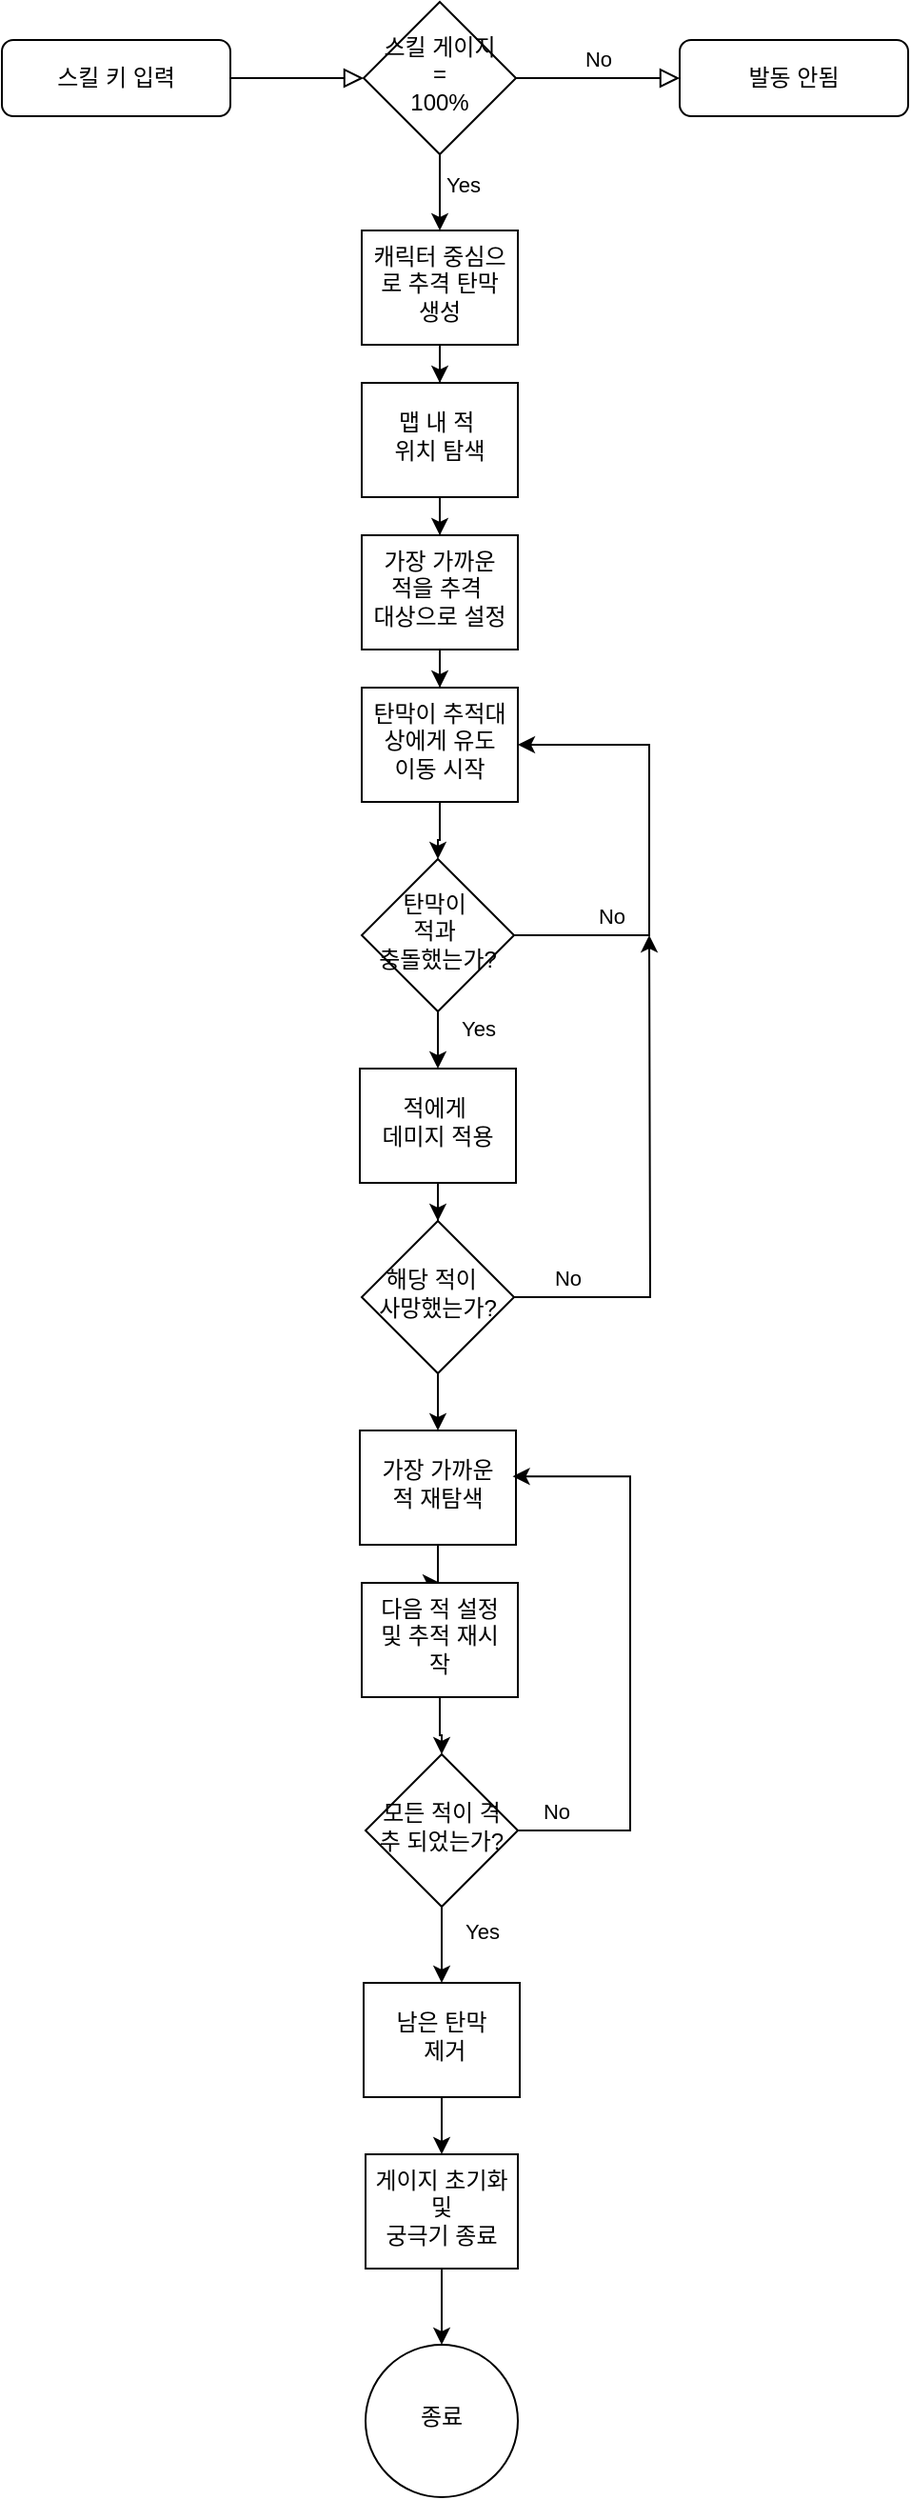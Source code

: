 <mxfile version="26.2.15">
  <diagram id="C5RBs43oDa-KdzZeNtuy" name="Page-1">
    <mxGraphModel dx="728" dy="1197" grid="1" gridSize="10" guides="1" tooltips="1" connect="1" arrows="1" fold="1" page="1" pageScale="1" pageWidth="827" pageHeight="1169" math="0" shadow="0">
      <root>
        <mxCell id="WIyWlLk6GJQsqaUBKTNV-0" />
        <mxCell id="WIyWlLk6GJQsqaUBKTNV-1" parent="WIyWlLk6GJQsqaUBKTNV-0" />
        <mxCell id="Sx7OYAeMRz-s90Dy4aZV-8" value="" style="rounded=0;html=1;jettySize=auto;orthogonalLoop=1;fontSize=11;endArrow=block;endFill=0;endSize=8;strokeWidth=1;shadow=0;labelBackgroundColor=none;edgeStyle=orthogonalEdgeStyle;" parent="WIyWlLk6GJQsqaUBKTNV-1" source="Sx7OYAeMRz-s90Dy4aZV-9" target="Sx7OYAeMRz-s90Dy4aZV-13" edge="1">
          <mxGeometry relative="1" as="geometry" />
        </mxCell>
        <mxCell id="Sx7OYAeMRz-s90Dy4aZV-9" value="스킬 키 입력" style="rounded=1;whiteSpace=wrap;html=1;fontSize=12;glass=0;strokeWidth=1;shadow=0;" parent="WIyWlLk6GJQsqaUBKTNV-1" vertex="1">
          <mxGeometry x="30" y="50" width="120" height="40" as="geometry" />
        </mxCell>
        <mxCell id="Sx7OYAeMRz-s90Dy4aZV-10" value="No" style="edgeStyle=orthogonalEdgeStyle;rounded=0;html=1;jettySize=auto;orthogonalLoop=1;fontSize=11;endArrow=block;endFill=0;endSize=8;strokeWidth=1;shadow=0;labelBackgroundColor=none;" parent="WIyWlLk6GJQsqaUBKTNV-1" source="Sx7OYAeMRz-s90Dy4aZV-13" target="Sx7OYAeMRz-s90Dy4aZV-14" edge="1">
          <mxGeometry y="10" relative="1" as="geometry">
            <mxPoint as="offset" />
          </mxGeometry>
        </mxCell>
        <mxCell id="Sx7OYAeMRz-s90Dy4aZV-11" value="" style="edgeStyle=orthogonalEdgeStyle;rounded=0;orthogonalLoop=1;jettySize=auto;html=1;" parent="WIyWlLk6GJQsqaUBKTNV-1" source="Sx7OYAeMRz-s90Dy4aZV-13" target="Sx7OYAeMRz-s90Dy4aZV-15" edge="1">
          <mxGeometry relative="1" as="geometry" />
        </mxCell>
        <mxCell id="Sx7OYAeMRz-s90Dy4aZV-12" value="Yes" style="edgeLabel;html=1;align=center;verticalAlign=middle;resizable=0;points=[];" parent="Sx7OYAeMRz-s90Dy4aZV-11" vertex="1" connectable="0">
          <mxGeometry x="-0.209" y="2" relative="1" as="geometry">
            <mxPoint x="10" as="offset" />
          </mxGeometry>
        </mxCell>
        <mxCell id="Sx7OYAeMRz-s90Dy4aZV-13" value="스킬 게이지&lt;div&gt;=&lt;/div&gt;&lt;div&gt;100%&lt;/div&gt;" style="rhombus;whiteSpace=wrap;html=1;shadow=0;fontFamily=Helvetica;fontSize=12;align=center;strokeWidth=1;spacing=6;spacingTop=-4;" parent="WIyWlLk6GJQsqaUBKTNV-1" vertex="1">
          <mxGeometry x="220" y="30" width="80" height="80" as="geometry" />
        </mxCell>
        <mxCell id="Sx7OYAeMRz-s90Dy4aZV-14" value="발동 안됨" style="rounded=1;whiteSpace=wrap;html=1;fontSize=12;glass=0;strokeWidth=1;shadow=0;" parent="WIyWlLk6GJQsqaUBKTNV-1" vertex="1">
          <mxGeometry x="386" y="50" width="120" height="40" as="geometry" />
        </mxCell>
        <mxCell id="Sx7OYAeMRz-s90Dy4aZV-17" value="" style="edgeStyle=orthogonalEdgeStyle;rounded=0;orthogonalLoop=1;jettySize=auto;html=1;" parent="WIyWlLk6GJQsqaUBKTNV-1" source="Sx7OYAeMRz-s90Dy4aZV-15" target="Sx7OYAeMRz-s90Dy4aZV-16" edge="1">
          <mxGeometry relative="1" as="geometry" />
        </mxCell>
        <mxCell id="Sx7OYAeMRz-s90Dy4aZV-15" value="캐릭터 중심으로 추격 탄막 생성" style="whiteSpace=wrap;html=1;shadow=0;strokeWidth=1;spacing=6;spacingTop=-4;" parent="WIyWlLk6GJQsqaUBKTNV-1" vertex="1">
          <mxGeometry x="219" y="150" width="82" height="60" as="geometry" />
        </mxCell>
        <mxCell id="Sx7OYAeMRz-s90Dy4aZV-19" value="" style="edgeStyle=orthogonalEdgeStyle;rounded=0;orthogonalLoop=1;jettySize=auto;html=1;" parent="WIyWlLk6GJQsqaUBKTNV-1" source="Sx7OYAeMRz-s90Dy4aZV-16" target="Sx7OYAeMRz-s90Dy4aZV-18" edge="1">
          <mxGeometry relative="1" as="geometry" />
        </mxCell>
        <mxCell id="Sx7OYAeMRz-s90Dy4aZV-16" value="맵 내 적&amp;nbsp;&lt;div&gt;위치 탐색&lt;/div&gt;" style="whiteSpace=wrap;html=1;shadow=0;strokeWidth=1;spacing=6;spacingTop=-4;" parent="WIyWlLk6GJQsqaUBKTNV-1" vertex="1">
          <mxGeometry x="219" y="230" width="82" height="60" as="geometry" />
        </mxCell>
        <mxCell id="Sx7OYAeMRz-s90Dy4aZV-21" value="" style="edgeStyle=orthogonalEdgeStyle;rounded=0;orthogonalLoop=1;jettySize=auto;html=1;" parent="WIyWlLk6GJQsqaUBKTNV-1" source="Sx7OYAeMRz-s90Dy4aZV-18" target="Sx7OYAeMRz-s90Dy4aZV-20" edge="1">
          <mxGeometry relative="1" as="geometry" />
        </mxCell>
        <mxCell id="Sx7OYAeMRz-s90Dy4aZV-18" value="가장 가까운 적을 추격&amp;nbsp;&lt;div&gt;대상으로 설정&lt;/div&gt;" style="whiteSpace=wrap;html=1;shadow=0;strokeWidth=1;spacing=6;spacingTop=-4;" parent="WIyWlLk6GJQsqaUBKTNV-1" vertex="1">
          <mxGeometry x="219" y="310" width="82" height="60" as="geometry" />
        </mxCell>
        <mxCell id="Sx7OYAeMRz-s90Dy4aZV-25" value="" style="edgeStyle=orthogonalEdgeStyle;rounded=0;orthogonalLoop=1;jettySize=auto;html=1;" parent="WIyWlLk6GJQsqaUBKTNV-1" source="Sx7OYAeMRz-s90Dy4aZV-20" target="Sx7OYAeMRz-s90Dy4aZV-24" edge="1">
          <mxGeometry relative="1" as="geometry" />
        </mxCell>
        <mxCell id="Sx7OYAeMRz-s90Dy4aZV-20" value="탄막이 추적대상에게 유도 이동 시작" style="whiteSpace=wrap;html=1;shadow=0;strokeWidth=1;spacing=6;spacingTop=-4;" parent="WIyWlLk6GJQsqaUBKTNV-1" vertex="1">
          <mxGeometry x="219" y="390" width="82" height="60" as="geometry" />
        </mxCell>
        <mxCell id="Sx7OYAeMRz-s90Dy4aZV-27" value="" style="edgeStyle=orthogonalEdgeStyle;rounded=0;orthogonalLoop=1;jettySize=auto;html=1;" parent="WIyWlLk6GJQsqaUBKTNV-1" source="Sx7OYAeMRz-s90Dy4aZV-24" target="Sx7OYAeMRz-s90Dy4aZV-20" edge="1">
          <mxGeometry relative="1" as="geometry">
            <mxPoint x="330" y="430" as="targetPoint" />
            <Array as="points">
              <mxPoint x="370" y="520" />
              <mxPoint x="370" y="420" />
            </Array>
          </mxGeometry>
        </mxCell>
        <mxCell id="Sx7OYAeMRz-s90Dy4aZV-31" value="No" style="edgeLabel;html=1;align=center;verticalAlign=middle;resizable=0;points=[];" parent="Sx7OYAeMRz-s90Dy4aZV-27" vertex="1" connectable="0">
          <mxGeometry x="-0.338" y="-1" relative="1" as="geometry">
            <mxPoint x="-21" y="-2" as="offset" />
          </mxGeometry>
        </mxCell>
        <mxCell id="Sx7OYAeMRz-s90Dy4aZV-33" value="" style="edgeStyle=orthogonalEdgeStyle;rounded=0;orthogonalLoop=1;jettySize=auto;html=1;" parent="WIyWlLk6GJQsqaUBKTNV-1" source="Sx7OYAeMRz-s90Dy4aZV-24" target="Sx7OYAeMRz-s90Dy4aZV-34" edge="1">
          <mxGeometry relative="1" as="geometry">
            <mxPoint x="259" y="650" as="targetPoint" />
          </mxGeometry>
        </mxCell>
        <mxCell id="Sx7OYAeMRz-s90Dy4aZV-41" value="Yes" style="edgeLabel;html=1;align=center;verticalAlign=middle;resizable=0;points=[];" parent="Sx7OYAeMRz-s90Dy4aZV-33" vertex="1" connectable="0">
          <mxGeometry x="-0.637" relative="1" as="geometry">
            <mxPoint x="21" as="offset" />
          </mxGeometry>
        </mxCell>
        <mxCell id="Sx7OYAeMRz-s90Dy4aZV-24" value="탄막이&amp;nbsp;&lt;div&gt;적과&amp;nbsp;&lt;/div&gt;&lt;div&gt;충돌했는가?&lt;/div&gt;" style="rhombus;whiteSpace=wrap;html=1;shadow=0;strokeWidth=1;spacing=6;spacingTop=-4;" parent="WIyWlLk6GJQsqaUBKTNV-1" vertex="1">
          <mxGeometry x="219" y="480" width="80" height="80" as="geometry" />
        </mxCell>
        <mxCell id="Sx7OYAeMRz-s90Dy4aZV-36" value="" style="edgeStyle=orthogonalEdgeStyle;rounded=0;orthogonalLoop=1;jettySize=auto;html=1;" parent="WIyWlLk6GJQsqaUBKTNV-1" source="Sx7OYAeMRz-s90Dy4aZV-34" target="Sx7OYAeMRz-s90Dy4aZV-35" edge="1">
          <mxGeometry relative="1" as="geometry" />
        </mxCell>
        <mxCell id="Sx7OYAeMRz-s90Dy4aZV-34" value="적에게&amp;nbsp;&lt;div&gt;데미지 적용&lt;/div&gt;" style="whiteSpace=wrap;html=1;shadow=0;strokeWidth=1;spacing=6;spacingTop=-4;" parent="WIyWlLk6GJQsqaUBKTNV-1" vertex="1">
          <mxGeometry x="218" y="590" width="82" height="60" as="geometry" />
        </mxCell>
        <mxCell id="Sx7OYAeMRz-s90Dy4aZV-38" value="" style="edgeStyle=orthogonalEdgeStyle;rounded=0;orthogonalLoop=1;jettySize=auto;html=1;" parent="WIyWlLk6GJQsqaUBKTNV-1" source="Sx7OYAeMRz-s90Dy4aZV-35" edge="1">
          <mxGeometry relative="1" as="geometry">
            <mxPoint x="370" y="520" as="targetPoint" />
          </mxGeometry>
        </mxCell>
        <mxCell id="Sx7OYAeMRz-s90Dy4aZV-40" value="No" style="edgeLabel;html=1;align=center;verticalAlign=middle;resizable=0;points=[];" parent="Sx7OYAeMRz-s90Dy4aZV-38" vertex="1" connectable="0">
          <mxGeometry x="-0.787" y="-1" relative="1" as="geometry">
            <mxPoint y="-11" as="offset" />
          </mxGeometry>
        </mxCell>
        <mxCell id="Sx7OYAeMRz-s90Dy4aZV-43" value="" style="edgeStyle=orthogonalEdgeStyle;rounded=0;orthogonalLoop=1;jettySize=auto;html=1;" parent="WIyWlLk6GJQsqaUBKTNV-1" source="Sx7OYAeMRz-s90Dy4aZV-35" target="Sx7OYAeMRz-s90Dy4aZV-44" edge="1">
          <mxGeometry relative="1" as="geometry">
            <mxPoint x="259" y="840" as="targetPoint" />
          </mxGeometry>
        </mxCell>
        <mxCell id="Sx7OYAeMRz-s90Dy4aZV-35" value="해당 적이&amp;nbsp;&amp;nbsp;&lt;div&gt;사망했는가?&lt;/div&gt;" style="rhombus;whiteSpace=wrap;html=1;shadow=0;strokeWidth=1;spacing=6;spacingTop=-4;" parent="WIyWlLk6GJQsqaUBKTNV-1" vertex="1">
          <mxGeometry x="219" y="670" width="80" height="80" as="geometry" />
        </mxCell>
        <mxCell id="Sx7OYAeMRz-s90Dy4aZV-46" value="" style="edgeStyle=orthogonalEdgeStyle;rounded=0;orthogonalLoop=1;jettySize=auto;html=1;" parent="WIyWlLk6GJQsqaUBKTNV-1" source="Sx7OYAeMRz-s90Dy4aZV-44" target="Sx7OYAeMRz-s90Dy4aZV-45" edge="1">
          <mxGeometry relative="1" as="geometry" />
        </mxCell>
        <mxCell id="Sx7OYAeMRz-s90Dy4aZV-44" value="가장 가까운 적 재탐색" style="whiteSpace=wrap;html=1;shadow=0;strokeWidth=1;spacing=6;spacingTop=-4;" parent="WIyWlLk6GJQsqaUBKTNV-1" vertex="1">
          <mxGeometry x="218" y="780" width="82" height="60" as="geometry" />
        </mxCell>
        <mxCell id="Sx7OYAeMRz-s90Dy4aZV-50" value="" style="edgeStyle=orthogonalEdgeStyle;rounded=0;orthogonalLoop=1;jettySize=auto;html=1;" parent="WIyWlLk6GJQsqaUBKTNV-1" source="Sx7OYAeMRz-s90Dy4aZV-45" target="Sx7OYAeMRz-s90Dy4aZV-49" edge="1">
          <mxGeometry relative="1" as="geometry" />
        </mxCell>
        <mxCell id="Sx7OYAeMRz-s90Dy4aZV-45" value="다음 적 설정 및 추적 재시작" style="whiteSpace=wrap;html=1;shadow=0;strokeWidth=1;spacing=6;spacingTop=-4;" parent="WIyWlLk6GJQsqaUBKTNV-1" vertex="1">
          <mxGeometry x="219" y="860" width="82" height="60" as="geometry" />
        </mxCell>
        <mxCell id="Sx7OYAeMRz-s90Dy4aZV-52" value="" style="edgeStyle=orthogonalEdgeStyle;rounded=0;orthogonalLoop=1;jettySize=auto;html=1;entryX=0.979;entryY=0.402;entryDx=0;entryDy=0;entryPerimeter=0;" parent="WIyWlLk6GJQsqaUBKTNV-1" source="Sx7OYAeMRz-s90Dy4aZV-49" target="Sx7OYAeMRz-s90Dy4aZV-44" edge="1">
          <mxGeometry relative="1" as="geometry">
            <mxPoint x="379" y="990" as="targetPoint" />
            <Array as="points">
              <mxPoint x="360" y="990" />
              <mxPoint x="360" y="804" />
            </Array>
          </mxGeometry>
        </mxCell>
        <mxCell id="Sx7OYAeMRz-s90Dy4aZV-60" value="No" style="edgeLabel;html=1;align=center;verticalAlign=middle;resizable=0;points=[];" parent="Sx7OYAeMRz-s90Dy4aZV-52" vertex="1" connectable="0">
          <mxGeometry x="-0.871" y="-1" relative="1" as="geometry">
            <mxPoint y="-11" as="offset" />
          </mxGeometry>
        </mxCell>
        <mxCell id="Sx7OYAeMRz-s90Dy4aZV-57" value="" style="edgeStyle=orthogonalEdgeStyle;rounded=0;orthogonalLoop=1;jettySize=auto;html=1;" parent="WIyWlLk6GJQsqaUBKTNV-1" source="Sx7OYAeMRz-s90Dy4aZV-49" target="Sx7OYAeMRz-s90Dy4aZV-55" edge="1">
          <mxGeometry relative="1" as="geometry" />
        </mxCell>
        <mxCell id="Sx7OYAeMRz-s90Dy4aZV-61" value="Yes" style="edgeLabel;html=1;align=center;verticalAlign=middle;resizable=0;points=[];" parent="Sx7OYAeMRz-s90Dy4aZV-57" vertex="1" connectable="0">
          <mxGeometry x="-0.348" relative="1" as="geometry">
            <mxPoint x="21" as="offset" />
          </mxGeometry>
        </mxCell>
        <mxCell id="Sx7OYAeMRz-s90Dy4aZV-49" value="모든 적이 격추 되었는가?" style="rhombus;whiteSpace=wrap;html=1;shadow=0;strokeWidth=1;spacing=6;spacingTop=-4;" parent="WIyWlLk6GJQsqaUBKTNV-1" vertex="1">
          <mxGeometry x="221" y="950" width="80" height="80" as="geometry" />
        </mxCell>
        <mxCell id="PysOT_NBa4zPzMxwNmgI-2" value="" style="edgeStyle=orthogonalEdgeStyle;rounded=0;orthogonalLoop=1;jettySize=auto;html=1;" parent="WIyWlLk6GJQsqaUBKTNV-1" source="Sx7OYAeMRz-s90Dy4aZV-55" target="PysOT_NBa4zPzMxwNmgI-1" edge="1">
          <mxGeometry relative="1" as="geometry" />
        </mxCell>
        <mxCell id="Sx7OYAeMRz-s90Dy4aZV-55" value="남은 탄막&lt;div&gt;&amp;nbsp;제거&lt;/div&gt;" style="whiteSpace=wrap;html=1;shadow=0;strokeWidth=1;spacing=6;spacingTop=-4;" parent="WIyWlLk6GJQsqaUBKTNV-1" vertex="1">
          <mxGeometry x="220" y="1070" width="82" height="60" as="geometry" />
        </mxCell>
        <mxCell id="Sx7OYAeMRz-s90Dy4aZV-58" value="종료" style="ellipse;whiteSpace=wrap;html=1;shadow=0;strokeWidth=1;spacing=6;spacingTop=-4;" parent="WIyWlLk6GJQsqaUBKTNV-1" vertex="1">
          <mxGeometry x="221" y="1260" width="80" height="80" as="geometry" />
        </mxCell>
        <mxCell id="PysOT_NBa4zPzMxwNmgI-3" value="" style="edgeStyle=orthogonalEdgeStyle;rounded=0;orthogonalLoop=1;jettySize=auto;html=1;" parent="WIyWlLk6GJQsqaUBKTNV-1" source="PysOT_NBa4zPzMxwNmgI-1" target="Sx7OYAeMRz-s90Dy4aZV-58" edge="1">
          <mxGeometry relative="1" as="geometry" />
        </mxCell>
        <mxCell id="PysOT_NBa4zPzMxwNmgI-1" value="게이지 초기화&lt;br&gt;&lt;div&gt;및&lt;/div&gt;&lt;div&gt;궁극기 종료&lt;/div&gt;" style="whiteSpace=wrap;html=1;shadow=0;strokeWidth=1;spacing=6;spacingTop=-4;" parent="WIyWlLk6GJQsqaUBKTNV-1" vertex="1">
          <mxGeometry x="221" y="1160" width="80" height="60" as="geometry" />
        </mxCell>
      </root>
    </mxGraphModel>
  </diagram>
</mxfile>
